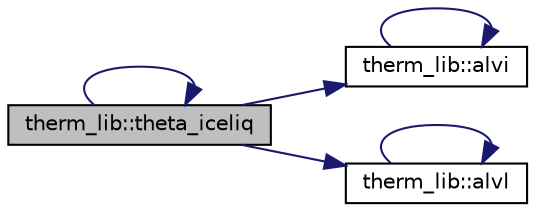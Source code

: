 digraph "therm_lib::theta_iceliq"
{
 // LATEX_PDF_SIZE
  edge [fontname="Helvetica",fontsize="10",labelfontname="Helvetica",labelfontsize="10"];
  node [fontname="Helvetica",fontsize="10",shape=record];
  rankdir="LR";
  Node1 [label="therm_lib::theta_iceliq",height=0.2,width=0.4,color="black", fillcolor="grey75", style="filled", fontcolor="black",tooltip=" "];
  Node1 -> Node2 [color="midnightblue",fontsize="10",style="solid",fontname="Helvetica"];
  Node2 [label="therm_lib::alvi",height=0.2,width=0.4,color="black", fillcolor="white", style="filled",URL="$namespacetherm__lib.html#a4fbc9bf6cc7bc66ef4c68393149d7288",tooltip=" "];
  Node2 -> Node2 [color="midnightblue",fontsize="10",style="solid",fontname="Helvetica"];
  Node1 -> Node3 [color="midnightblue",fontsize="10",style="solid",fontname="Helvetica"];
  Node3 [label="therm_lib::alvl",height=0.2,width=0.4,color="black", fillcolor="white", style="filled",URL="$namespacetherm__lib.html#a543f4c6ab155d99ad9a5002a8143a654",tooltip=" "];
  Node3 -> Node3 [color="midnightblue",fontsize="10",style="solid",fontname="Helvetica"];
  Node1 -> Node1 [color="midnightblue",fontsize="10",style="solid",fontname="Helvetica"];
}
